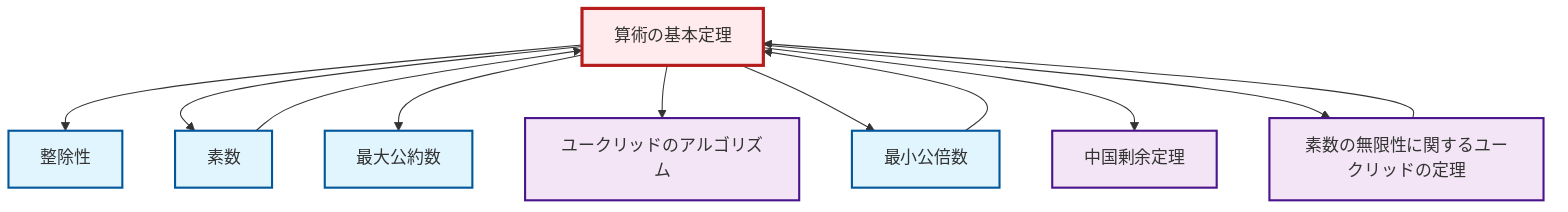 graph TD
    classDef definition fill:#e1f5fe,stroke:#01579b,stroke-width:2px
    classDef theorem fill:#f3e5f5,stroke:#4a148c,stroke-width:2px
    classDef axiom fill:#fff3e0,stroke:#e65100,stroke-width:2px
    classDef example fill:#e8f5e9,stroke:#1b5e20,stroke-width:2px
    classDef current fill:#ffebee,stroke:#b71c1c,stroke-width:3px
    def-gcd["最大公約数"]:::definition
    thm-euclidean-algorithm["ユークリッドのアルゴリズム"]:::theorem
    thm-fundamental-arithmetic["算術の基本定理"]:::theorem
    def-prime["素数"]:::definition
    def-divisibility["整除性"]:::definition
    thm-chinese-remainder["中国剰余定理"]:::theorem
    thm-euclid-infinitude-primes["素数の無限性に関するユークリッドの定理"]:::theorem
    def-lcm["最小公倍数"]:::definition
    thm-fundamental-arithmetic --> def-divisibility
    thm-fundamental-arithmetic --> def-prime
    thm-fundamental-arithmetic --> def-gcd
    thm-fundamental-arithmetic --> thm-euclidean-algorithm
    def-lcm --> thm-fundamental-arithmetic
    def-prime --> thm-fundamental-arithmetic
    thm-fundamental-arithmetic --> def-lcm
    thm-fundamental-arithmetic --> thm-chinese-remainder
    thm-euclid-infinitude-primes --> thm-fundamental-arithmetic
    thm-fundamental-arithmetic --> thm-euclid-infinitude-primes
    class thm-fundamental-arithmetic current